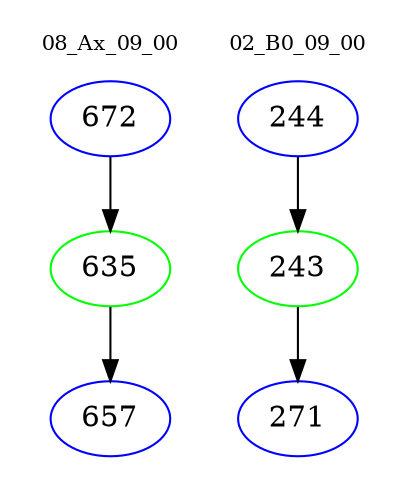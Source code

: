 digraph{
subgraph cluster_0 {
color = white
label = "08_Ax_09_00";
fontsize=10;
T0_672 [label="672", color="blue"]
T0_672 -> T0_635 [color="black"]
T0_635 [label="635", color="green"]
T0_635 -> T0_657 [color="black"]
T0_657 [label="657", color="blue"]
}
subgraph cluster_1 {
color = white
label = "02_B0_09_00";
fontsize=10;
T1_244 [label="244", color="blue"]
T1_244 -> T1_243 [color="black"]
T1_243 [label="243", color="green"]
T1_243 -> T1_271 [color="black"]
T1_271 [label="271", color="blue"]
}
}
